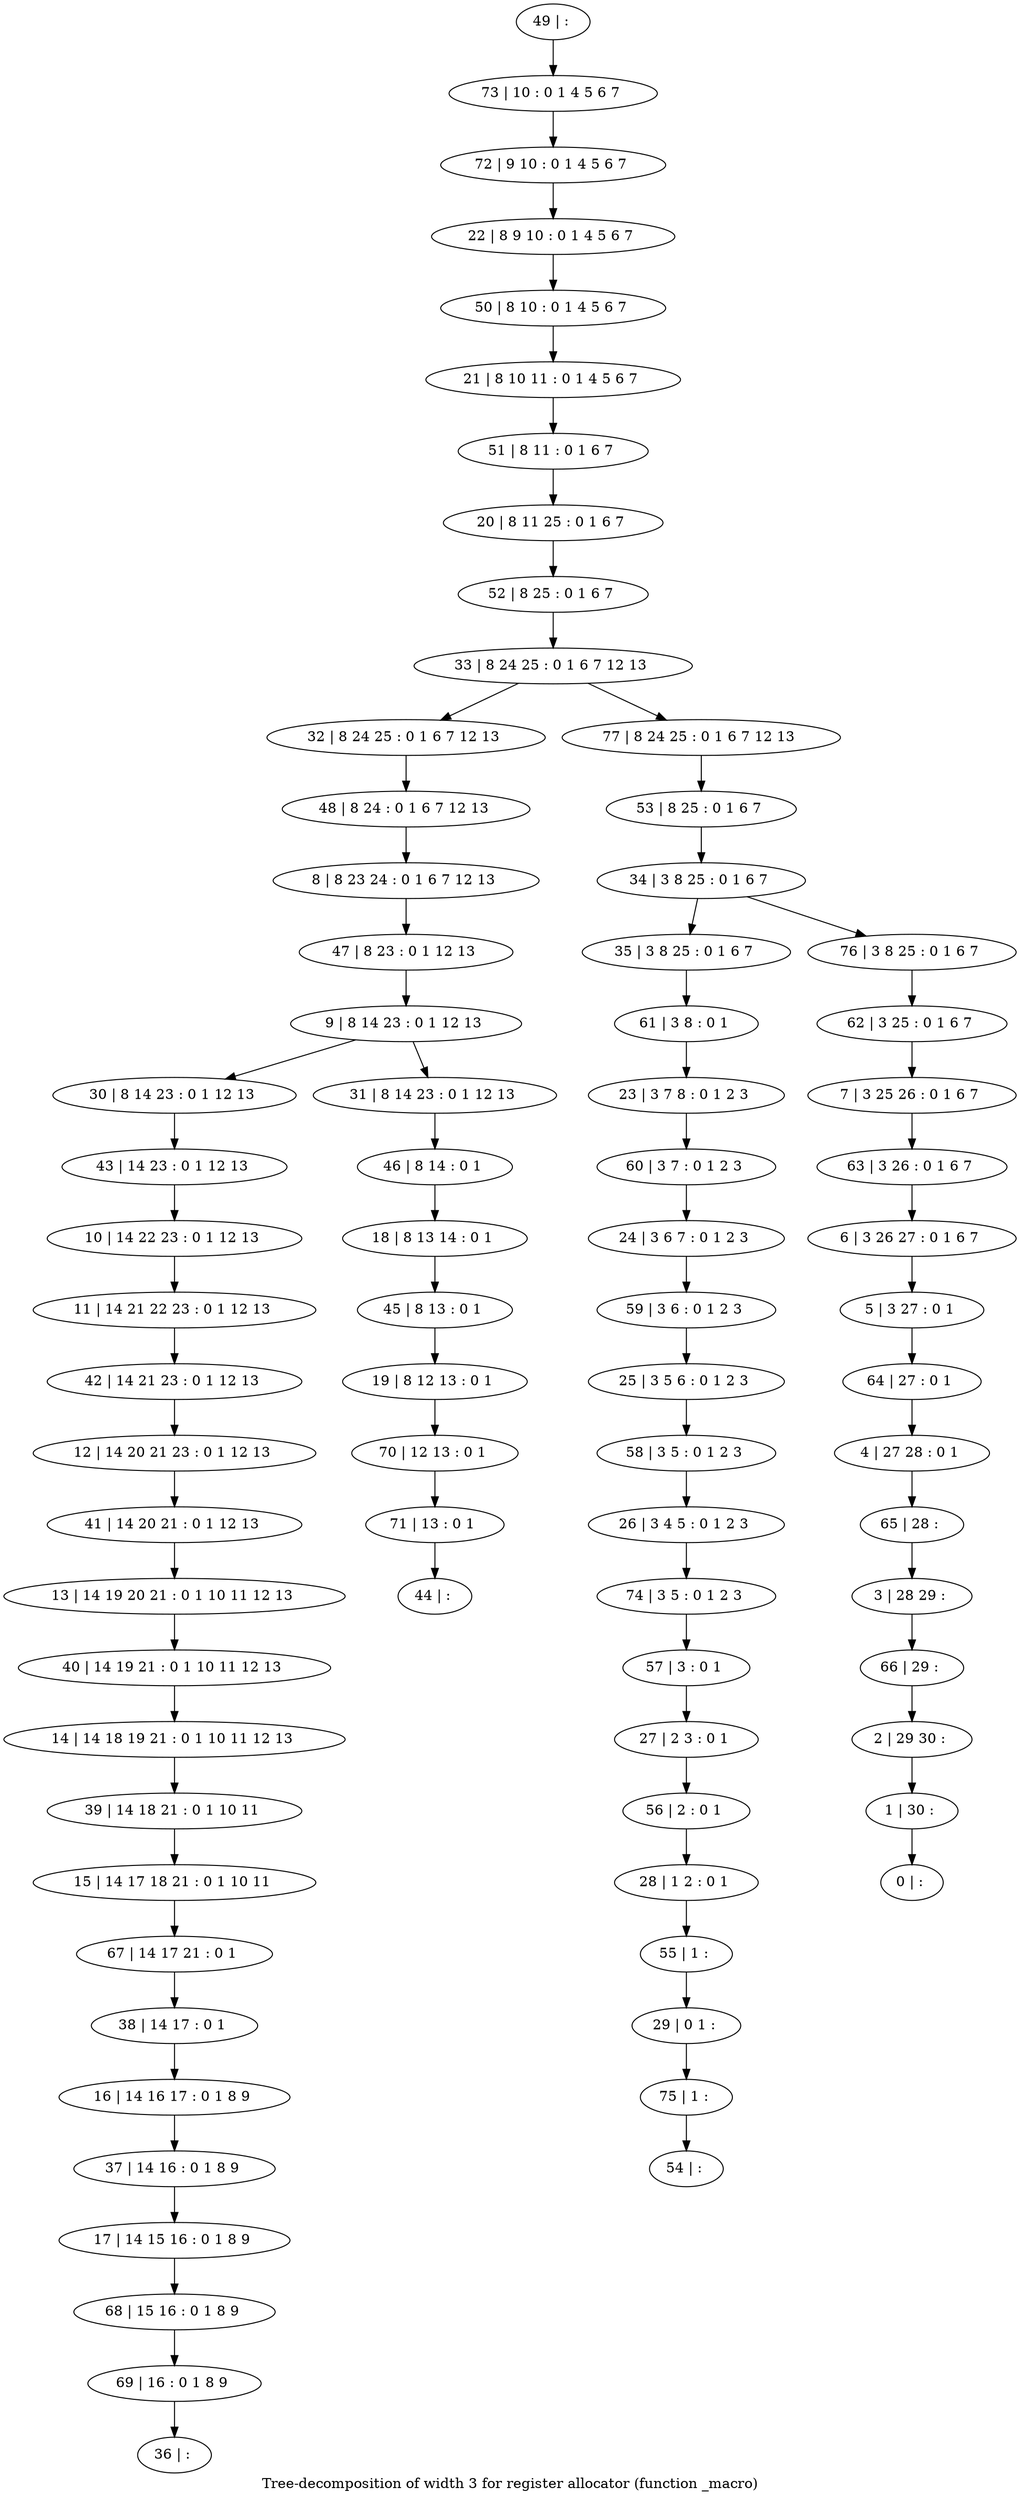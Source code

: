 digraph G {
graph [label="Tree-decomposition of width 3 for register allocator (function _macro)"]
0[label="0 | : "];
1[label="1 | 30 : "];
2[label="2 | 29 30 : "];
3[label="3 | 28 29 : "];
4[label="4 | 27 28 : 0 1 "];
5[label="5 | 3 27 : 0 1 "];
6[label="6 | 3 26 27 : 0 1 6 7 "];
7[label="7 | 3 25 26 : 0 1 6 7 "];
8[label="8 | 8 23 24 : 0 1 6 7 12 13 "];
9[label="9 | 8 14 23 : 0 1 12 13 "];
10[label="10 | 14 22 23 : 0 1 12 13 "];
11[label="11 | 14 21 22 23 : 0 1 12 13 "];
12[label="12 | 14 20 21 23 : 0 1 12 13 "];
13[label="13 | 14 19 20 21 : 0 1 10 11 12 13 "];
14[label="14 | 14 18 19 21 : 0 1 10 11 12 13 "];
15[label="15 | 14 17 18 21 : 0 1 10 11 "];
16[label="16 | 14 16 17 : 0 1 8 9 "];
17[label="17 | 14 15 16 : 0 1 8 9 "];
18[label="18 | 8 13 14 : 0 1 "];
19[label="19 | 8 12 13 : 0 1 "];
20[label="20 | 8 11 25 : 0 1 6 7 "];
21[label="21 | 8 10 11 : 0 1 4 5 6 7 "];
22[label="22 | 8 9 10 : 0 1 4 5 6 7 "];
23[label="23 | 3 7 8 : 0 1 2 3 "];
24[label="24 | 3 6 7 : 0 1 2 3 "];
25[label="25 | 3 5 6 : 0 1 2 3 "];
26[label="26 | 3 4 5 : 0 1 2 3 "];
27[label="27 | 2 3 : 0 1 "];
28[label="28 | 1 2 : 0 1 "];
29[label="29 | 0 1 : "];
30[label="30 | 8 14 23 : 0 1 12 13 "];
31[label="31 | 8 14 23 : 0 1 12 13 "];
32[label="32 | 8 24 25 : 0 1 6 7 12 13 "];
33[label="33 | 8 24 25 : 0 1 6 7 12 13 "];
34[label="34 | 3 8 25 : 0 1 6 7 "];
35[label="35 | 3 8 25 : 0 1 6 7 "];
36[label="36 | : "];
37[label="37 | 14 16 : 0 1 8 9 "];
38[label="38 | 14 17 : 0 1 "];
39[label="39 | 14 18 21 : 0 1 10 11 "];
40[label="40 | 14 19 21 : 0 1 10 11 12 13 "];
41[label="41 | 14 20 21 : 0 1 12 13 "];
42[label="42 | 14 21 23 : 0 1 12 13 "];
43[label="43 | 14 23 : 0 1 12 13 "];
44[label="44 | : "];
45[label="45 | 8 13 : 0 1 "];
46[label="46 | 8 14 : 0 1 "];
47[label="47 | 8 23 : 0 1 12 13 "];
48[label="48 | 8 24 : 0 1 6 7 12 13 "];
49[label="49 | : "];
50[label="50 | 8 10 : 0 1 4 5 6 7 "];
51[label="51 | 8 11 : 0 1 6 7 "];
52[label="52 | 8 25 : 0 1 6 7 "];
53[label="53 | 8 25 : 0 1 6 7 "];
54[label="54 | : "];
55[label="55 | 1 : "];
56[label="56 | 2 : 0 1 "];
57[label="57 | 3 : 0 1 "];
58[label="58 | 3 5 : 0 1 2 3 "];
59[label="59 | 3 6 : 0 1 2 3 "];
60[label="60 | 3 7 : 0 1 2 3 "];
61[label="61 | 3 8 : 0 1 "];
62[label="62 | 3 25 : 0 1 6 7 "];
63[label="63 | 3 26 : 0 1 6 7 "];
64[label="64 | 27 : 0 1 "];
65[label="65 | 28 : "];
66[label="66 | 29 : "];
67[label="67 | 14 17 21 : 0 1 "];
68[label="68 | 15 16 : 0 1 8 9 "];
69[label="69 | 16 : 0 1 8 9 "];
70[label="70 | 12 13 : 0 1 "];
71[label="71 | 13 : 0 1 "];
72[label="72 | 9 10 : 0 1 4 5 6 7 "];
73[label="73 | 10 : 0 1 4 5 6 7 "];
74[label="74 | 3 5 : 0 1 2 3 "];
75[label="75 | 1 : "];
76[label="76 | 3 8 25 : 0 1 6 7 "];
77[label="77 | 8 24 25 : 0 1 6 7 12 13 "];
10->11 ;
9->30 ;
9->31 ;
37->17 ;
16->37 ;
38->16 ;
39->15 ;
14->39 ;
40->14 ;
13->40 ;
41->13 ;
12->41 ;
42->12 ;
11->42 ;
43->10 ;
30->43 ;
45->19 ;
18->45 ;
46->18 ;
31->46 ;
47->9 ;
8->47 ;
48->8 ;
32->48 ;
55->29 ;
28->55 ;
56->28 ;
27->56 ;
57->27 ;
58->26 ;
25->58 ;
59->25 ;
24->59 ;
60->24 ;
23->60 ;
61->23 ;
35->61 ;
67->38 ;
15->67 ;
17->68 ;
69->36 ;
68->69 ;
19->70 ;
71->44 ;
70->71 ;
74->57 ;
26->74 ;
75->54 ;
29->75 ;
49->73 ;
73->72 ;
72->22 ;
22->50 ;
50->21 ;
21->51 ;
51->20 ;
20->52 ;
52->33 ;
53->34 ;
62->7 ;
7->63 ;
63->6 ;
6->5 ;
5->64 ;
64->4 ;
4->65 ;
65->3 ;
3->66 ;
66->2 ;
2->1 ;
1->0 ;
76->62 ;
77->53 ;
34->35 ;
34->76 ;
33->32 ;
33->77 ;
}
